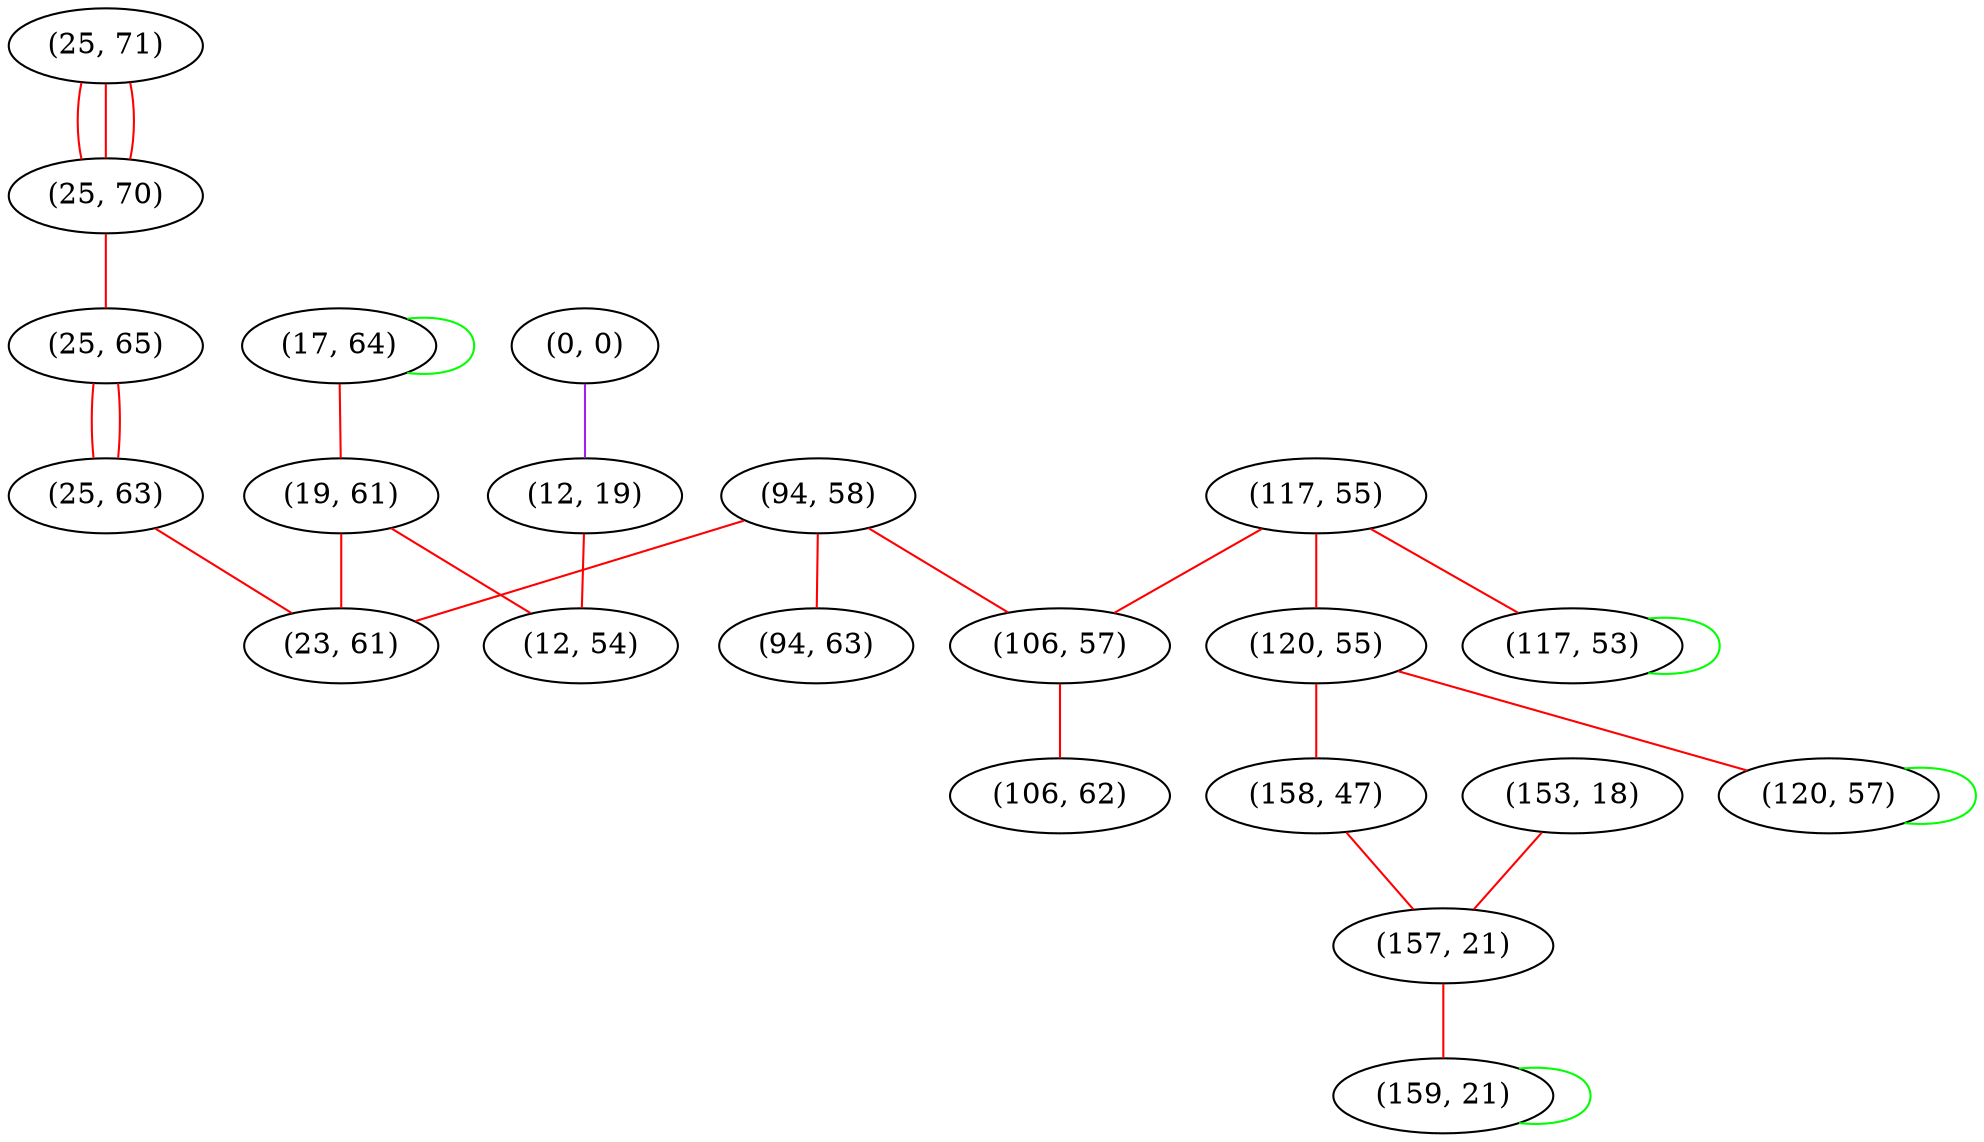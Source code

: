 graph "" {
"(117, 55)";
"(25, 71)";
"(94, 58)";
"(17, 64)";
"(25, 70)";
"(106, 57)";
"(94, 63)";
"(120, 55)";
"(0, 0)";
"(158, 47)";
"(117, 53)";
"(19, 61)";
"(153, 18)";
"(157, 21)";
"(25, 65)";
"(159, 21)";
"(106, 62)";
"(25, 63)";
"(23, 61)";
"(12, 19)";
"(120, 57)";
"(12, 54)";
"(117, 55)" -- "(120, 55)"  [color=red, key=0, weight=1];
"(117, 55)" -- "(106, 57)"  [color=red, key=0, weight=1];
"(117, 55)" -- "(117, 53)"  [color=red, key=0, weight=1];
"(25, 71)" -- "(25, 70)"  [color=red, key=0, weight=1];
"(25, 71)" -- "(25, 70)"  [color=red, key=1, weight=1];
"(25, 71)" -- "(25, 70)"  [color=red, key=2, weight=1];
"(94, 58)" -- "(23, 61)"  [color=red, key=0, weight=1];
"(94, 58)" -- "(94, 63)"  [color=red, key=0, weight=1];
"(94, 58)" -- "(106, 57)"  [color=red, key=0, weight=1];
"(17, 64)" -- "(17, 64)"  [color=green, key=0, weight=2];
"(17, 64)" -- "(19, 61)"  [color=red, key=0, weight=1];
"(25, 70)" -- "(25, 65)"  [color=red, key=0, weight=1];
"(106, 57)" -- "(106, 62)"  [color=red, key=0, weight=1];
"(120, 55)" -- "(120, 57)"  [color=red, key=0, weight=1];
"(120, 55)" -- "(158, 47)"  [color=red, key=0, weight=1];
"(0, 0)" -- "(12, 19)"  [color=purple, key=0, weight=4];
"(158, 47)" -- "(157, 21)"  [color=red, key=0, weight=1];
"(117, 53)" -- "(117, 53)"  [color=green, key=0, weight=2];
"(19, 61)" -- "(23, 61)"  [color=red, key=0, weight=1];
"(19, 61)" -- "(12, 54)"  [color=red, key=0, weight=1];
"(153, 18)" -- "(157, 21)"  [color=red, key=0, weight=1];
"(157, 21)" -- "(159, 21)"  [color=red, key=0, weight=1];
"(25, 65)" -- "(25, 63)"  [color=red, key=0, weight=1];
"(25, 65)" -- "(25, 63)"  [color=red, key=1, weight=1];
"(159, 21)" -- "(159, 21)"  [color=green, key=0, weight=2];
"(25, 63)" -- "(23, 61)"  [color=red, key=0, weight=1];
"(12, 19)" -- "(12, 54)"  [color=red, key=0, weight=1];
"(120, 57)" -- "(120, 57)"  [color=green, key=0, weight=2];
}
